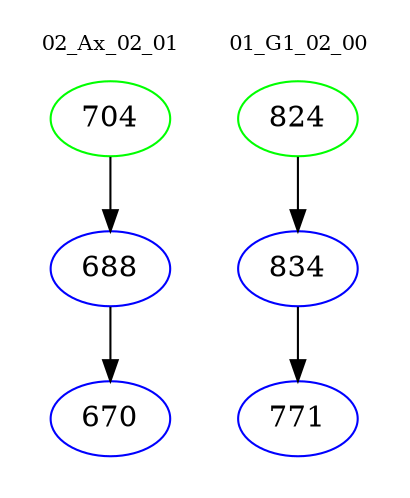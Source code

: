 digraph{
subgraph cluster_0 {
color = white
label = "02_Ax_02_01";
fontsize=10;
T0_704 [label="704", color="green"]
T0_704 -> T0_688 [color="black"]
T0_688 [label="688", color="blue"]
T0_688 -> T0_670 [color="black"]
T0_670 [label="670", color="blue"]
}
subgraph cluster_1 {
color = white
label = "01_G1_02_00";
fontsize=10;
T1_824 [label="824", color="green"]
T1_824 -> T1_834 [color="black"]
T1_834 [label="834", color="blue"]
T1_834 -> T1_771 [color="black"]
T1_771 [label="771", color="blue"]
}
}
